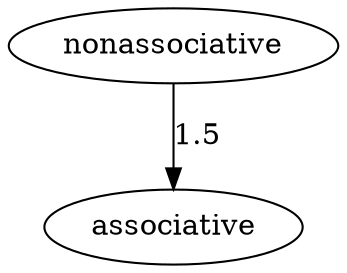 digraph associativity {
	graph [odds = 0]; // let it only occur with the plural
	edge [twoway = 1];
	nonassociative -> associative [weight = 1.5, label = 1.5];
	associative [syncretism = "{animacy: 0.2}"]; // this is to bias in favour of systems where the associative on animates is the more distinct member
}
